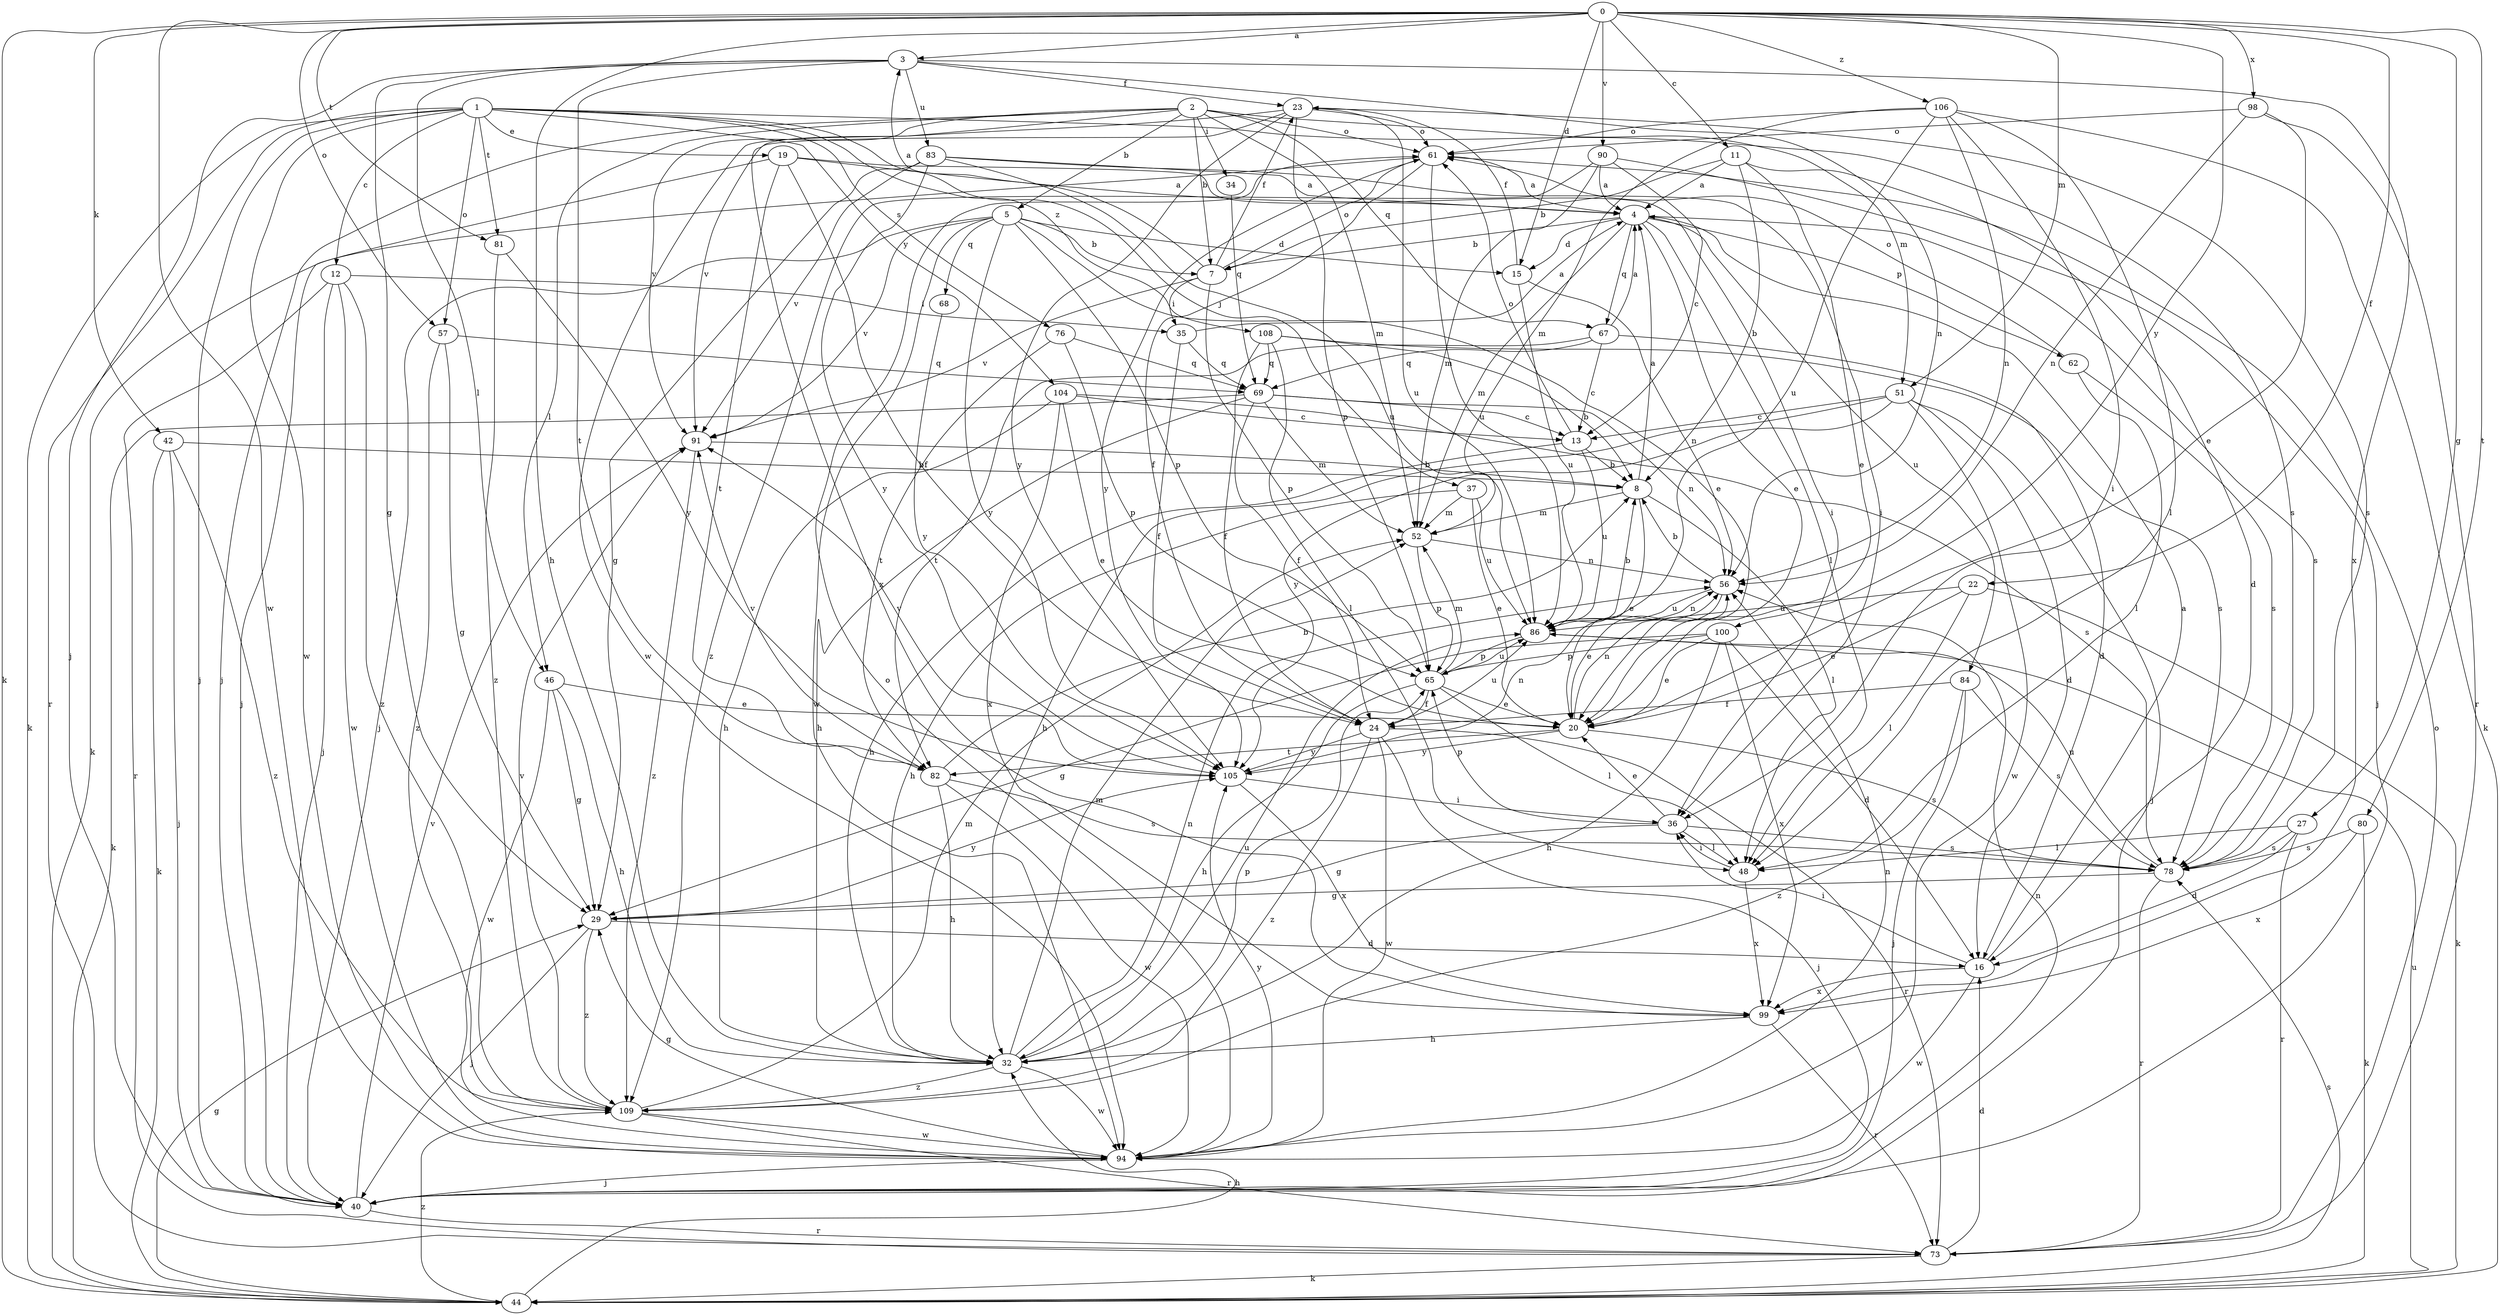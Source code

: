 strict digraph  {
0;
1;
2;
3;
4;
5;
7;
8;
11;
12;
13;
15;
16;
19;
20;
22;
23;
24;
27;
29;
32;
34;
35;
36;
37;
40;
42;
44;
46;
48;
51;
52;
56;
57;
61;
62;
65;
67;
68;
69;
73;
76;
78;
80;
81;
82;
83;
84;
86;
90;
91;
94;
98;
99;
100;
104;
105;
106;
108;
109;
0 -> 3  [label=a];
0 -> 11  [label=c];
0 -> 15  [label=d];
0 -> 22  [label=f];
0 -> 27  [label=g];
0 -> 32  [label=h];
0 -> 42  [label=k];
0 -> 44  [label=k];
0 -> 51  [label=m];
0 -> 57  [label=o];
0 -> 80  [label=t];
0 -> 81  [label=t];
0 -> 90  [label=v];
0 -> 94  [label=w];
0 -> 98  [label=x];
0 -> 100  [label=y];
0 -> 106  [label=z];
1 -> 12  [label=c];
1 -> 19  [label=e];
1 -> 37  [label=j];
1 -> 40  [label=j];
1 -> 44  [label=k];
1 -> 57  [label=o];
1 -> 73  [label=r];
1 -> 76  [label=s];
1 -> 78  [label=s];
1 -> 81  [label=t];
1 -> 94  [label=w];
1 -> 104  [label=y];
1 -> 108  [label=z];
2 -> 5  [label=b];
2 -> 7  [label=b];
2 -> 34  [label=i];
2 -> 40  [label=j];
2 -> 46  [label=l];
2 -> 51  [label=m];
2 -> 52  [label=m];
2 -> 61  [label=o];
2 -> 67  [label=q];
2 -> 91  [label=v];
2 -> 99  [label=x];
3 -> 23  [label=f];
3 -> 29  [label=g];
3 -> 40  [label=j];
3 -> 46  [label=l];
3 -> 56  [label=n];
3 -> 82  [label=t];
3 -> 83  [label=u];
3 -> 99  [label=x];
4 -> 7  [label=b];
4 -> 15  [label=d];
4 -> 20  [label=e];
4 -> 48  [label=l];
4 -> 52  [label=m];
4 -> 62  [label=p];
4 -> 67  [label=q];
4 -> 78  [label=s];
4 -> 84  [label=u];
5 -> 7  [label=b];
5 -> 15  [label=d];
5 -> 20  [label=e];
5 -> 40  [label=j];
5 -> 65  [label=p];
5 -> 68  [label=q];
5 -> 91  [label=v];
5 -> 94  [label=w];
5 -> 105  [label=y];
7 -> 3  [label=a];
7 -> 23  [label=f];
7 -> 35  [label=i];
7 -> 61  [label=o];
7 -> 65  [label=p];
7 -> 91  [label=v];
8 -> 4  [label=a];
8 -> 20  [label=e];
8 -> 48  [label=l];
8 -> 52  [label=m];
11 -> 4  [label=a];
11 -> 7  [label=b];
11 -> 8  [label=b];
11 -> 16  [label=d];
11 -> 20  [label=e];
12 -> 35  [label=i];
12 -> 40  [label=j];
12 -> 73  [label=r];
12 -> 94  [label=w];
12 -> 109  [label=z];
13 -> 8  [label=b];
13 -> 32  [label=h];
13 -> 61  [label=o];
13 -> 86  [label=u];
15 -> 23  [label=f];
15 -> 56  [label=n];
15 -> 86  [label=u];
16 -> 4  [label=a];
16 -> 36  [label=i];
16 -> 94  [label=w];
16 -> 99  [label=x];
19 -> 4  [label=a];
19 -> 24  [label=f];
19 -> 36  [label=i];
19 -> 40  [label=j];
19 -> 82  [label=t];
20 -> 56  [label=n];
20 -> 78  [label=s];
20 -> 82  [label=t];
20 -> 105  [label=y];
22 -> 20  [label=e];
22 -> 44  [label=k];
22 -> 48  [label=l];
22 -> 86  [label=u];
23 -> 61  [label=o];
23 -> 65  [label=p];
23 -> 78  [label=s];
23 -> 86  [label=u];
23 -> 91  [label=v];
23 -> 94  [label=w];
23 -> 105  [label=y];
24 -> 40  [label=j];
24 -> 73  [label=r];
24 -> 86  [label=u];
24 -> 94  [label=w];
24 -> 105  [label=y];
24 -> 109  [label=z];
27 -> 16  [label=d];
27 -> 48  [label=l];
27 -> 73  [label=r];
27 -> 78  [label=s];
29 -> 16  [label=d];
29 -> 40  [label=j];
29 -> 105  [label=y];
29 -> 109  [label=z];
32 -> 52  [label=m];
32 -> 56  [label=n];
32 -> 65  [label=p];
32 -> 86  [label=u];
32 -> 94  [label=w];
32 -> 109  [label=z];
34 -> 69  [label=q];
35 -> 4  [label=a];
35 -> 24  [label=f];
35 -> 69  [label=q];
36 -> 20  [label=e];
36 -> 29  [label=g];
36 -> 48  [label=l];
36 -> 65  [label=p];
36 -> 78  [label=s];
37 -> 20  [label=e];
37 -> 32  [label=h];
37 -> 52  [label=m];
37 -> 86  [label=u];
40 -> 56  [label=n];
40 -> 73  [label=r];
40 -> 91  [label=v];
42 -> 8  [label=b];
42 -> 40  [label=j];
42 -> 44  [label=k];
42 -> 109  [label=z];
44 -> 29  [label=g];
44 -> 32  [label=h];
44 -> 78  [label=s];
44 -> 86  [label=u];
44 -> 109  [label=z];
46 -> 20  [label=e];
46 -> 29  [label=g];
46 -> 32  [label=h];
46 -> 94  [label=w];
48 -> 36  [label=i];
48 -> 99  [label=x];
51 -> 13  [label=c];
51 -> 16  [label=d];
51 -> 32  [label=h];
51 -> 40  [label=j];
51 -> 94  [label=w];
51 -> 105  [label=y];
52 -> 56  [label=n];
52 -> 65  [label=p];
56 -> 8  [label=b];
56 -> 20  [label=e];
56 -> 86  [label=u];
57 -> 29  [label=g];
57 -> 69  [label=q];
57 -> 109  [label=z];
61 -> 4  [label=a];
61 -> 24  [label=f];
61 -> 44  [label=k];
61 -> 86  [label=u];
61 -> 105  [label=y];
62 -> 48  [label=l];
62 -> 61  [label=o];
62 -> 78  [label=s];
65 -> 20  [label=e];
65 -> 24  [label=f];
65 -> 32  [label=h];
65 -> 48  [label=l];
65 -> 52  [label=m];
65 -> 86  [label=u];
67 -> 4  [label=a];
67 -> 13  [label=c];
67 -> 16  [label=d];
67 -> 69  [label=q];
67 -> 82  [label=t];
68 -> 105  [label=y];
69 -> 13  [label=c];
69 -> 24  [label=f];
69 -> 32  [label=h];
69 -> 44  [label=k];
69 -> 52  [label=m];
69 -> 56  [label=n];
73 -> 16  [label=d];
73 -> 44  [label=k];
73 -> 61  [label=o];
76 -> 65  [label=p];
76 -> 69  [label=q];
76 -> 82  [label=t];
78 -> 29  [label=g];
78 -> 73  [label=r];
78 -> 86  [label=u];
80 -> 44  [label=k];
80 -> 78  [label=s];
80 -> 99  [label=x];
81 -> 105  [label=y];
81 -> 109  [label=z];
82 -> 8  [label=b];
82 -> 32  [label=h];
82 -> 78  [label=s];
82 -> 91  [label=v];
82 -> 94  [label=w];
83 -> 4  [label=a];
83 -> 29  [label=g];
83 -> 36  [label=i];
83 -> 86  [label=u];
83 -> 91  [label=v];
83 -> 105  [label=y];
84 -> 24  [label=f];
84 -> 40  [label=j];
84 -> 78  [label=s];
84 -> 109  [label=z];
86 -> 8  [label=b];
86 -> 56  [label=n];
86 -> 65  [label=p];
90 -> 4  [label=a];
90 -> 13  [label=c];
90 -> 40  [label=j];
90 -> 52  [label=m];
90 -> 109  [label=z];
91 -> 8  [label=b];
91 -> 109  [label=z];
94 -> 29  [label=g];
94 -> 40  [label=j];
94 -> 56  [label=n];
94 -> 61  [label=o];
94 -> 105  [label=y];
98 -> 20  [label=e];
98 -> 56  [label=n];
98 -> 61  [label=o];
98 -> 73  [label=r];
99 -> 32  [label=h];
99 -> 73  [label=r];
100 -> 16  [label=d];
100 -> 20  [label=e];
100 -> 29  [label=g];
100 -> 32  [label=h];
100 -> 65  [label=p];
100 -> 99  [label=x];
104 -> 13  [label=c];
104 -> 20  [label=e];
104 -> 32  [label=h];
104 -> 78  [label=s];
104 -> 99  [label=x];
105 -> 36  [label=i];
105 -> 56  [label=n];
105 -> 91  [label=v];
105 -> 99  [label=x];
106 -> 36  [label=i];
106 -> 44  [label=k];
106 -> 48  [label=l];
106 -> 52  [label=m];
106 -> 56  [label=n];
106 -> 61  [label=o];
106 -> 86  [label=u];
108 -> 8  [label=b];
108 -> 24  [label=f];
108 -> 48  [label=l];
108 -> 69  [label=q];
108 -> 78  [label=s];
109 -> 52  [label=m];
109 -> 73  [label=r];
109 -> 91  [label=v];
109 -> 94  [label=w];
}
